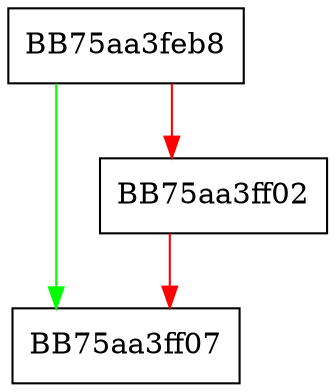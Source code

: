 digraph setType {
  node [shape="box"];
  graph [splines=ortho];
  BB75aa3feb8 -> BB75aa3ff07 [color="green"];
  BB75aa3feb8 -> BB75aa3ff02 [color="red"];
  BB75aa3ff02 -> BB75aa3ff07 [color="red"];
}